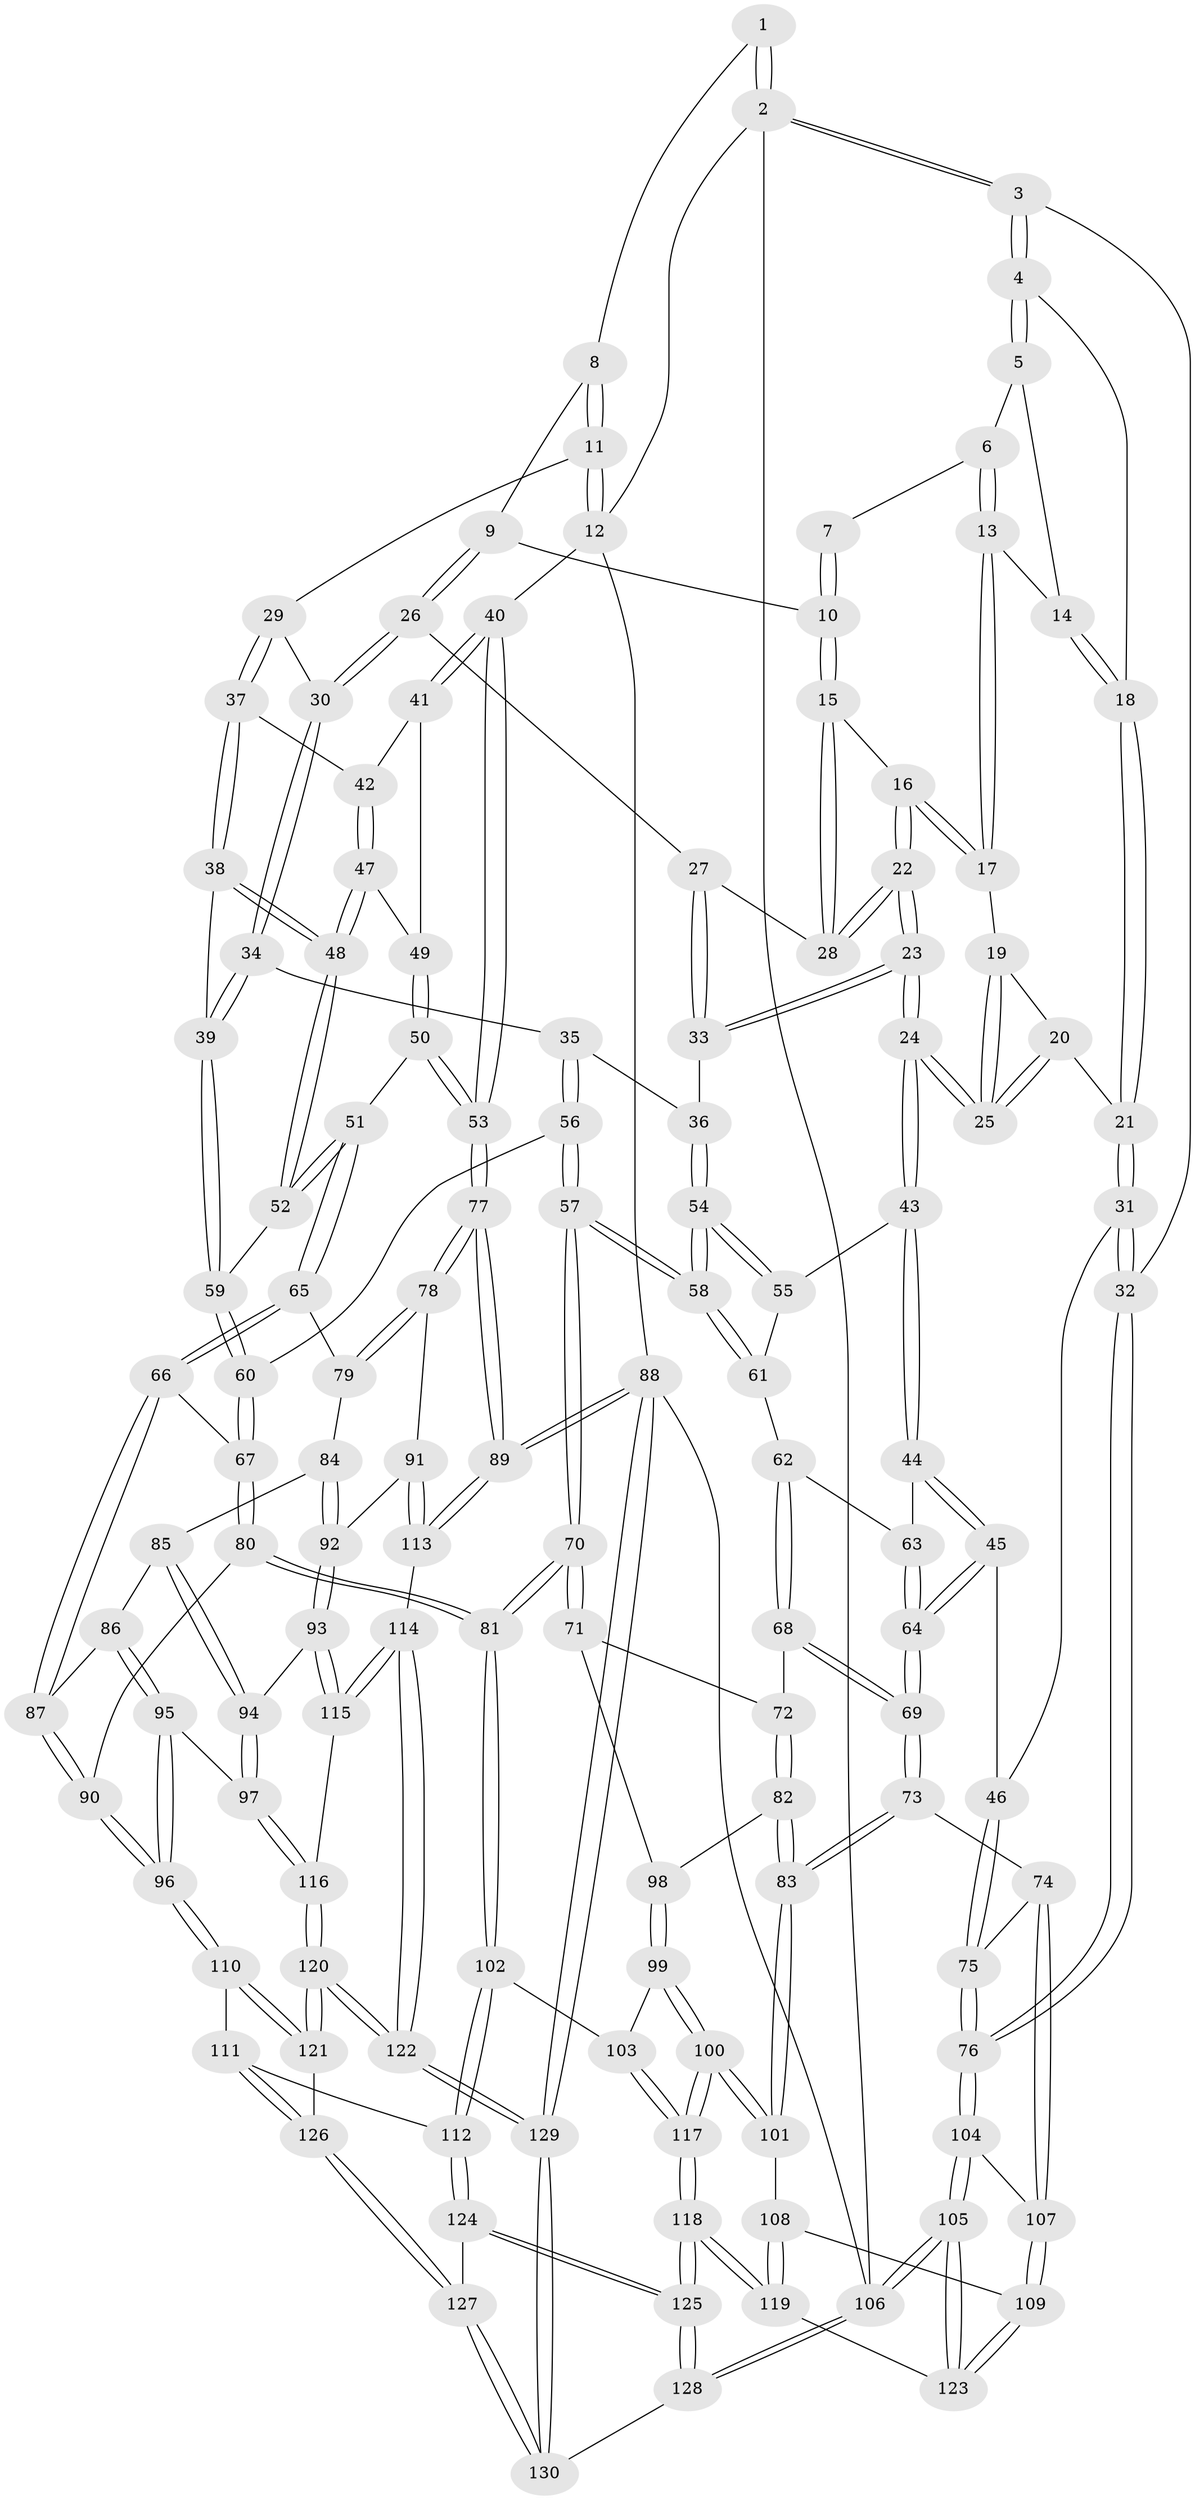 // Generated by graph-tools (version 1.1) at 2025/00/03/09/25 05:00:18]
// undirected, 130 vertices, 322 edges
graph export_dot {
graph [start="1"]
  node [color=gray90,style=filled];
  1 [pos="+0.32266389659376055+0"];
  2 [pos="+0+0"];
  3 [pos="+0+0"];
  4 [pos="+0+0.05602441140805845"];
  5 [pos="+0.1539704400140509+0.038111670094326935"];
  6 [pos="+0.2647915509421097+0"];
  7 [pos="+0.31090859012852257+0"];
  8 [pos="+0.5639913146654535+0"];
  9 [pos="+0.5508072989681203+0.08721085806852046"];
  10 [pos="+0.3860304075356433+0.09683002774720549"];
  11 [pos="+1+0"];
  12 [pos="+1+0"];
  13 [pos="+0.254273944411775+0.1277036397690531"];
  14 [pos="+0.18016926386371057+0.1259449514533237"];
  15 [pos="+0.3396884303379003+0.15691411126724758"];
  16 [pos="+0.3372890854193866+0.15760077669529246"];
  17 [pos="+0.25463319349019004+0.12824494458396152"];
  18 [pos="+0.08440851454602609+0.1456693135908075"];
  19 [pos="+0.2544823687017014+0.1287281636628754"];
  20 [pos="+0.14279590307785814+0.2823002350109461"];
  21 [pos="+0.10851170298250805+0.2821955454421208"];
  22 [pos="+0.3331684893393458+0.3067388108479866"];
  23 [pos="+0.3254862215519191+0.3418642204997954"];
  24 [pos="+0.30403097970458953+0.3548619504907241"];
  25 [pos="+0.25791187072216637+0.3206461513643589"];
  26 [pos="+0.5743652311811593+0.18207450937805544"];
  27 [pos="+0.5462483043630163+0.2024597074919802"];
  28 [pos="+0.43485804037723874+0.19412762635650666"];
  29 [pos="+0.7928695966138735+0.1990294047664938"];
  30 [pos="+0.6130095940228371+0.19904910769518347"];
  31 [pos="+0+0.4204323418515904"];
  32 [pos="+0+0.44431249539909146"];
  33 [pos="+0.4646807900880609+0.3382774154111594"];
  34 [pos="+0.6375709823194629+0.3950161781101479"];
  35 [pos="+0.5279151643584088+0.39649493092988053"];
  36 [pos="+0.4757036032088821+0.358479274566519"];
  37 [pos="+0.8035852207620344+0.22604531704787129"];
  38 [pos="+0.7869108735799555+0.3135725605940566"];
  39 [pos="+0.6693520914065659+0.42788488649940426"];
  40 [pos="+1+0.31942605854908807"];
  41 [pos="+0.9543661383022144+0.31621674798059746"];
  42 [pos="+0.9467240450559161+0.31534442670152846"];
  43 [pos="+0.3006016493442786+0.37069297931940165"];
  44 [pos="+0.21960526610682318+0.4618653816471167"];
  45 [pos="+0.08284476315315037+0.4649440508225284"];
  46 [pos="+0.024369645141793884+0.44681923737471196"];
  47 [pos="+0.9050237593394753+0.38150112297895716"];
  48 [pos="+0.8479236057056325+0.4530069321287347"];
  49 [pos="+0.9440328708511574+0.4198346176898674"];
  50 [pos="+0.9559799772614966+0.48776981015761384"];
  51 [pos="+0.8687081785424137+0.5141851517469388"];
  52 [pos="+0.8473503439532154+0.48082938557878174"];
  53 [pos="+1+0.4511193394737054"];
  54 [pos="+0.43470826638841803+0.5070232766860069"];
  55 [pos="+0.33293972040493386+0.42069710589688225"];
  56 [pos="+0.5375073719938321+0.5412125030698441"];
  57 [pos="+0.4763883156213716+0.5877121671684363"];
  58 [pos="+0.45351538560243476+0.5613226119349085"];
  59 [pos="+0.6746377853395186+0.455388588940896"];
  60 [pos="+0.6486753267730392+0.5133307299659023"];
  61 [pos="+0.3314717877455328+0.5383998839596276"];
  62 [pos="+0.29678330850419565+0.5510698917716409"];
  63 [pos="+0.22458640534177077+0.47516842792955793"];
  64 [pos="+0.19188627029944794+0.653416443276834"];
  65 [pos="+0.8645658273339216+0.5385948367813677"];
  66 [pos="+0.7195461808016737+0.5983260657283498"];
  67 [pos="+0.6911161473644464+0.5851527059014967"];
  68 [pos="+0.28925835505174846+0.5814367780243765"];
  69 [pos="+0.19199834909552987+0.6539695821662898"];
  70 [pos="+0.4734299025124407+0.6197279908787128"];
  71 [pos="+0.44048973489225507+0.6295396826865539"];
  72 [pos="+0.32208848385517336+0.6110880213529812"];
  73 [pos="+0.1867803345404929+0.6765096114894927"];
  74 [pos="+0.13389431347328115+0.686962126466847"];
  75 [pos="+0.1277156788234538+0.682361342553339"];
  76 [pos="+0+0.5276732172085467"];
  77 [pos="+1+0.656202141226881"];
  78 [pos="+0.9821400045631433+0.679717379114311"];
  79 [pos="+0.8701118363059546+0.5551030452949086"];
  80 [pos="+0.6051875134447607+0.6921094885898078"];
  81 [pos="+0.5041784004644095+0.6818786028556665"];
  82 [pos="+0.29710239368905184+0.686938590825531"];
  83 [pos="+0.21174256929131952+0.70013597740184"];
  84 [pos="+0.8238677562300826+0.6590262892205195"];
  85 [pos="+0.7856859925478415+0.6656237791479876"];
  86 [pos="+0.7493131052361787+0.6594914633695359"];
  87 [pos="+0.7339244690096866+0.636049322804844"];
  88 [pos="+1+1"];
  89 [pos="+1+1"];
  90 [pos="+0.6454981265970037+0.7261378123857717"];
  91 [pos="+0.9302634371224932+0.7304674637338655"];
  92 [pos="+0.8703722031633101+0.7383255961817934"];
  93 [pos="+0.8382955132578933+0.7623488707434052"];
  94 [pos="+0.8014969421346899+0.7642674817638078"];
  95 [pos="+0.7229553140120681+0.7690998085675217"];
  96 [pos="+0.6934339532504009+0.7841991371739893"];
  97 [pos="+0.7831447202433949+0.7690039390379501"];
  98 [pos="+0.3377868506490689+0.6939737193457559"];
  99 [pos="+0.3432306330840048+0.71545045633953"];
  100 [pos="+0.30159191703412636+0.8329131988826818"];
  101 [pos="+0.22734565344639163+0.7533139670977791"];
  102 [pos="+0.475158577980262+0.8015076082752031"];
  103 [pos="+0.4378828272960271+0.8102366998597387"];
  104 [pos="+0+0.6413479936391864"];
  105 [pos="+0+1"];
  106 [pos="+0+1"];
  107 [pos="+0.08519327197458441+0.7446804924974596"];
  108 [pos="+0.19267650296236652+0.7956034211287769"];
  109 [pos="+0.0644359882036122+0.836137864214329"];
  110 [pos="+0.6729463287234424+0.8477542420612196"];
  111 [pos="+0.5362109014582499+0.8468389324427307"];
  112 [pos="+0.5004484887360648+0.832319462116992"];
  113 [pos="+0.9546145998084492+0.8666151998634318"];
  114 [pos="+0.8813995348957402+0.8909637617544554"];
  115 [pos="+0.8562436044852152+0.8526698104417741"];
  116 [pos="+0.7977741892244402+0.8462248730472076"];
  117 [pos="+0.32075088911745653+0.8649949967252777"];
  118 [pos="+0.28216630600864395+0.9765792770581083"];
  119 [pos="+0.1727961733821416+0.8803341117132221"];
  120 [pos="+0.7116143911358989+0.9196583600473226"];
  121 [pos="+0.6936981935264201+0.8927669319488151"];
  122 [pos="+0.7704181634293598+1"];
  123 [pos="+0.05763386748537363+0.8508037809400372"];
  124 [pos="+0.47234034719065077+0.9444625720116973"];
  125 [pos="+0.2844041348435506+1"];
  126 [pos="+0.5668052188615347+0.9491573022790696"];
  127 [pos="+0.5592483902827562+1"];
  128 [pos="+0.2372470877033287+1"];
  129 [pos="+0.7702279404189146+1"];
  130 [pos="+0.6627899068041712+1"];
  1 -- 2;
  1 -- 2;
  1 -- 8;
  2 -- 3;
  2 -- 3;
  2 -- 12;
  2 -- 106;
  3 -- 4;
  3 -- 4;
  3 -- 32;
  4 -- 5;
  4 -- 5;
  4 -- 18;
  5 -- 6;
  5 -- 14;
  6 -- 7;
  6 -- 13;
  6 -- 13;
  7 -- 10;
  7 -- 10;
  8 -- 9;
  8 -- 11;
  8 -- 11;
  9 -- 10;
  9 -- 26;
  9 -- 26;
  10 -- 15;
  10 -- 15;
  11 -- 12;
  11 -- 12;
  11 -- 29;
  12 -- 40;
  12 -- 88;
  13 -- 14;
  13 -- 17;
  13 -- 17;
  14 -- 18;
  14 -- 18;
  15 -- 16;
  15 -- 28;
  15 -- 28;
  16 -- 17;
  16 -- 17;
  16 -- 22;
  16 -- 22;
  17 -- 19;
  18 -- 21;
  18 -- 21;
  19 -- 20;
  19 -- 25;
  19 -- 25;
  20 -- 21;
  20 -- 25;
  20 -- 25;
  21 -- 31;
  21 -- 31;
  22 -- 23;
  22 -- 23;
  22 -- 28;
  22 -- 28;
  23 -- 24;
  23 -- 24;
  23 -- 33;
  23 -- 33;
  24 -- 25;
  24 -- 25;
  24 -- 43;
  24 -- 43;
  26 -- 27;
  26 -- 30;
  26 -- 30;
  27 -- 28;
  27 -- 33;
  27 -- 33;
  29 -- 30;
  29 -- 37;
  29 -- 37;
  30 -- 34;
  30 -- 34;
  31 -- 32;
  31 -- 32;
  31 -- 46;
  32 -- 76;
  32 -- 76;
  33 -- 36;
  34 -- 35;
  34 -- 39;
  34 -- 39;
  35 -- 36;
  35 -- 56;
  35 -- 56;
  36 -- 54;
  36 -- 54;
  37 -- 38;
  37 -- 38;
  37 -- 42;
  38 -- 39;
  38 -- 48;
  38 -- 48;
  39 -- 59;
  39 -- 59;
  40 -- 41;
  40 -- 41;
  40 -- 53;
  40 -- 53;
  41 -- 42;
  41 -- 49;
  42 -- 47;
  42 -- 47;
  43 -- 44;
  43 -- 44;
  43 -- 55;
  44 -- 45;
  44 -- 45;
  44 -- 63;
  45 -- 46;
  45 -- 64;
  45 -- 64;
  46 -- 75;
  46 -- 75;
  47 -- 48;
  47 -- 48;
  47 -- 49;
  48 -- 52;
  48 -- 52;
  49 -- 50;
  49 -- 50;
  50 -- 51;
  50 -- 53;
  50 -- 53;
  51 -- 52;
  51 -- 52;
  51 -- 65;
  51 -- 65;
  52 -- 59;
  53 -- 77;
  53 -- 77;
  54 -- 55;
  54 -- 55;
  54 -- 58;
  54 -- 58;
  55 -- 61;
  56 -- 57;
  56 -- 57;
  56 -- 60;
  57 -- 58;
  57 -- 58;
  57 -- 70;
  57 -- 70;
  58 -- 61;
  58 -- 61;
  59 -- 60;
  59 -- 60;
  60 -- 67;
  60 -- 67;
  61 -- 62;
  62 -- 63;
  62 -- 68;
  62 -- 68;
  63 -- 64;
  63 -- 64;
  64 -- 69;
  64 -- 69;
  65 -- 66;
  65 -- 66;
  65 -- 79;
  66 -- 67;
  66 -- 87;
  66 -- 87;
  67 -- 80;
  67 -- 80;
  68 -- 69;
  68 -- 69;
  68 -- 72;
  69 -- 73;
  69 -- 73;
  70 -- 71;
  70 -- 71;
  70 -- 81;
  70 -- 81;
  71 -- 72;
  71 -- 98;
  72 -- 82;
  72 -- 82;
  73 -- 74;
  73 -- 83;
  73 -- 83;
  74 -- 75;
  74 -- 107;
  74 -- 107;
  75 -- 76;
  75 -- 76;
  76 -- 104;
  76 -- 104;
  77 -- 78;
  77 -- 78;
  77 -- 89;
  77 -- 89;
  78 -- 79;
  78 -- 79;
  78 -- 91;
  79 -- 84;
  80 -- 81;
  80 -- 81;
  80 -- 90;
  81 -- 102;
  81 -- 102;
  82 -- 83;
  82 -- 83;
  82 -- 98;
  83 -- 101;
  83 -- 101;
  84 -- 85;
  84 -- 92;
  84 -- 92;
  85 -- 86;
  85 -- 94;
  85 -- 94;
  86 -- 87;
  86 -- 95;
  86 -- 95;
  87 -- 90;
  87 -- 90;
  88 -- 89;
  88 -- 89;
  88 -- 129;
  88 -- 129;
  88 -- 106;
  89 -- 113;
  89 -- 113;
  90 -- 96;
  90 -- 96;
  91 -- 92;
  91 -- 113;
  91 -- 113;
  92 -- 93;
  92 -- 93;
  93 -- 94;
  93 -- 115;
  93 -- 115;
  94 -- 97;
  94 -- 97;
  95 -- 96;
  95 -- 96;
  95 -- 97;
  96 -- 110;
  96 -- 110;
  97 -- 116;
  97 -- 116;
  98 -- 99;
  98 -- 99;
  99 -- 100;
  99 -- 100;
  99 -- 103;
  100 -- 101;
  100 -- 101;
  100 -- 117;
  100 -- 117;
  101 -- 108;
  102 -- 103;
  102 -- 112;
  102 -- 112;
  103 -- 117;
  103 -- 117;
  104 -- 105;
  104 -- 105;
  104 -- 107;
  105 -- 106;
  105 -- 106;
  105 -- 123;
  105 -- 123;
  106 -- 128;
  106 -- 128;
  107 -- 109;
  107 -- 109;
  108 -- 109;
  108 -- 119;
  108 -- 119;
  109 -- 123;
  109 -- 123;
  110 -- 111;
  110 -- 121;
  110 -- 121;
  111 -- 112;
  111 -- 126;
  111 -- 126;
  112 -- 124;
  112 -- 124;
  113 -- 114;
  114 -- 115;
  114 -- 115;
  114 -- 122;
  114 -- 122;
  115 -- 116;
  116 -- 120;
  116 -- 120;
  117 -- 118;
  117 -- 118;
  118 -- 119;
  118 -- 119;
  118 -- 125;
  118 -- 125;
  119 -- 123;
  120 -- 121;
  120 -- 121;
  120 -- 122;
  120 -- 122;
  121 -- 126;
  122 -- 129;
  122 -- 129;
  124 -- 125;
  124 -- 125;
  124 -- 127;
  125 -- 128;
  125 -- 128;
  126 -- 127;
  126 -- 127;
  127 -- 130;
  127 -- 130;
  128 -- 130;
  129 -- 130;
  129 -- 130;
}

